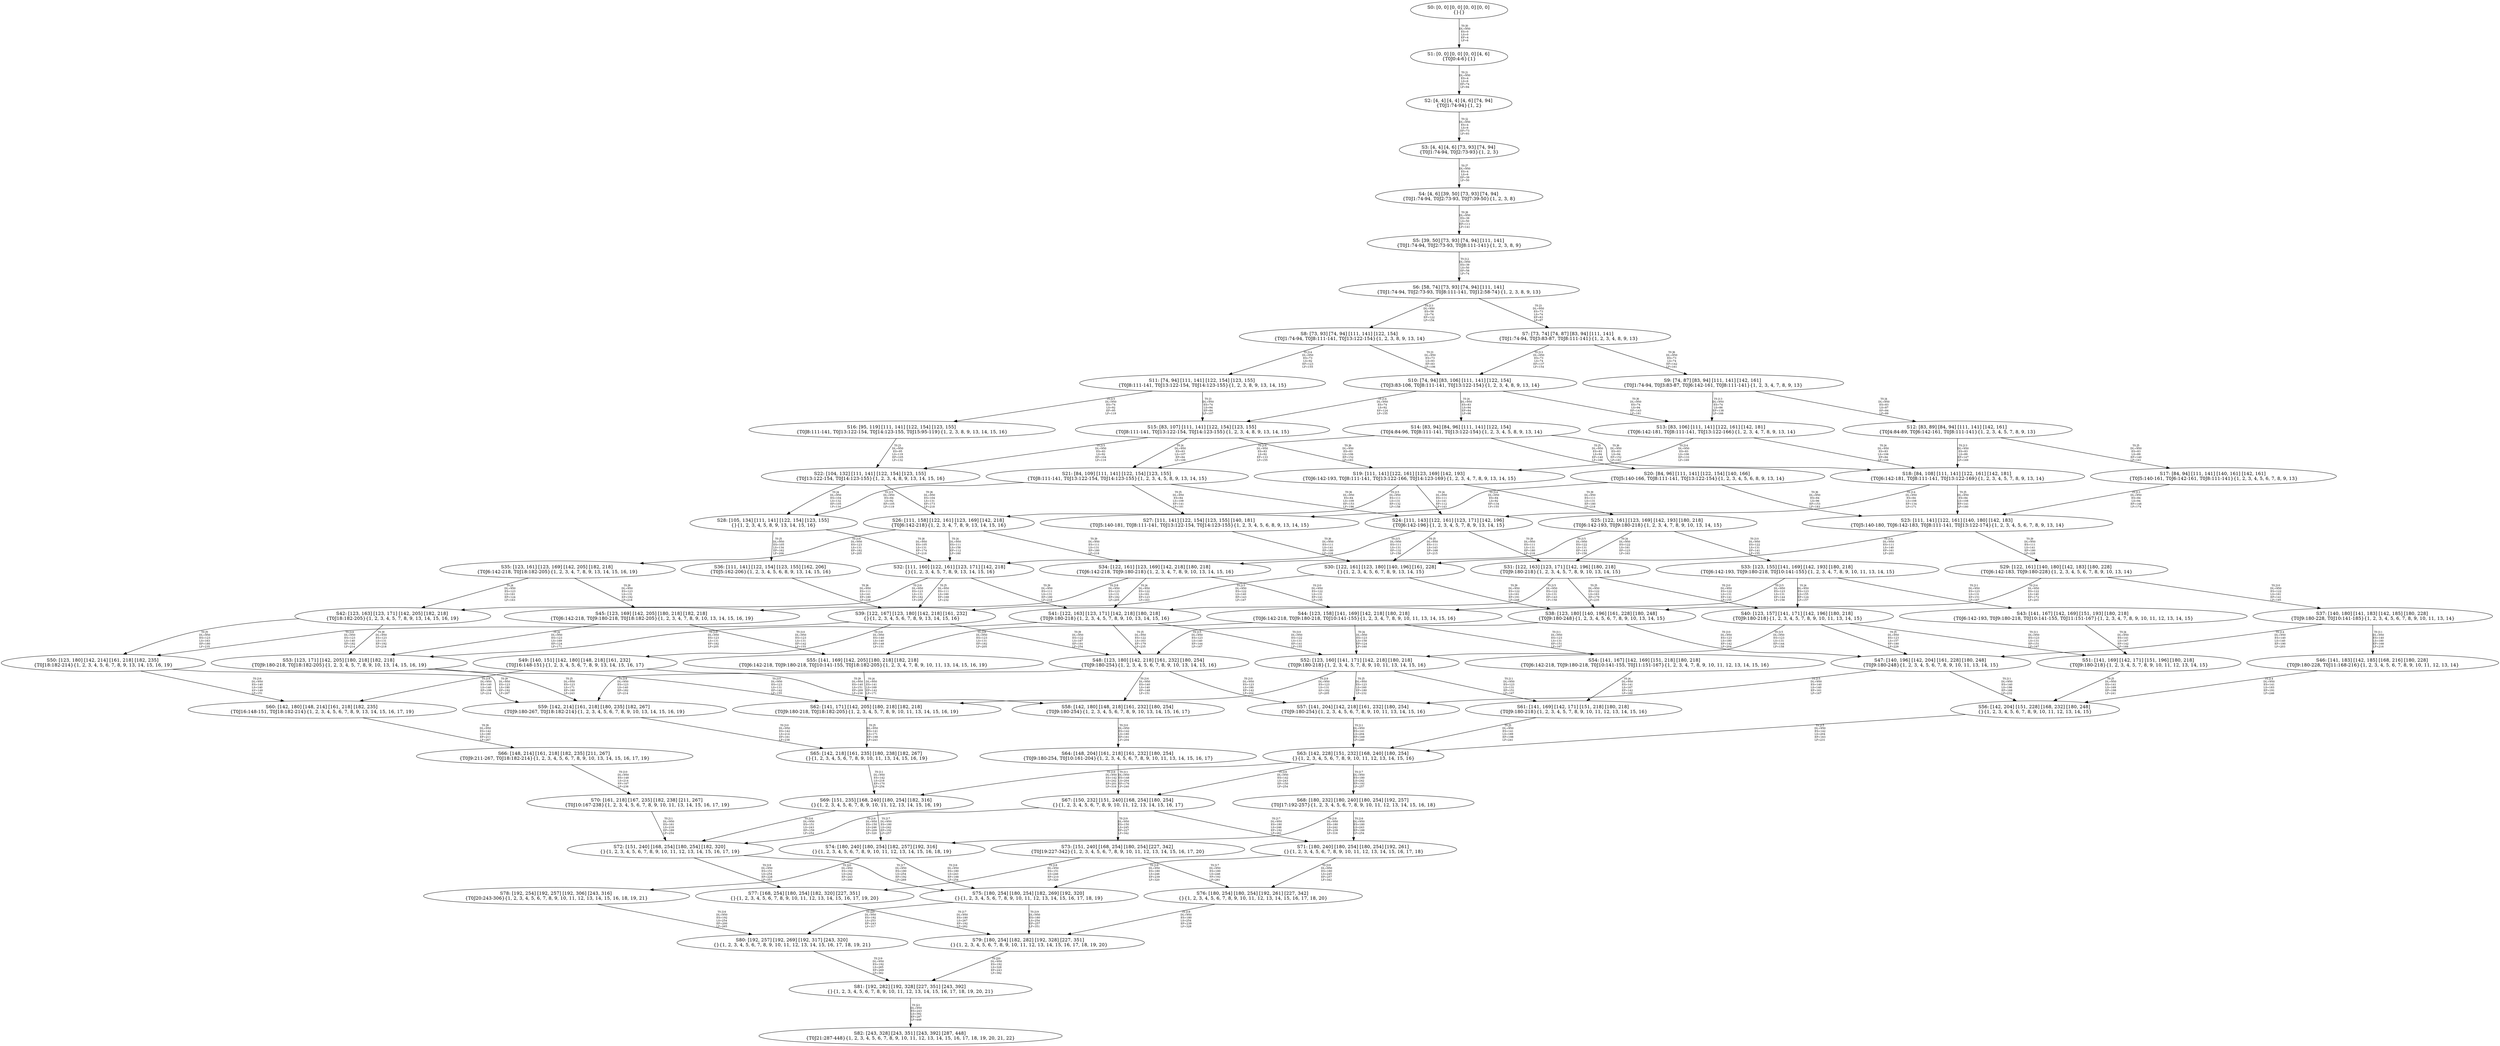 digraph {
	S0[label="S0: [0, 0] [0, 0] [0, 0] [0, 0] \n{}{}"];
	S1[label="S1: [0, 0] [0, 0] [0, 0] [4, 6] \n{T0J0:4-6}{1}"];
	S2[label="S2: [4, 4] [4, 4] [4, 6] [74, 94] \n{T0J1:74-94}{1, 2}"];
	S3[label="S3: [4, 4] [4, 6] [73, 93] [74, 94] \n{T0J1:74-94, T0J2:73-93}{1, 2, 3}"];
	S4[label="S4: [4, 6] [39, 50] [73, 93] [74, 94] \n{T0J1:74-94, T0J2:73-93, T0J7:39-50}{1, 2, 3, 8}"];
	S5[label="S5: [39, 50] [73, 93] [74, 94] [111, 141] \n{T0J1:74-94, T0J2:73-93, T0J8:111-141}{1, 2, 3, 8, 9}"];
	S6[label="S6: [58, 74] [73, 93] [74, 94] [111, 141] \n{T0J1:74-94, T0J2:73-93, T0J8:111-141, T0J12:58-74}{1, 2, 3, 8, 9, 13}"];
	S7[label="S7: [73, 74] [74, 87] [83, 94] [111, 141] \n{T0J1:74-94, T0J3:83-87, T0J8:111-141}{1, 2, 3, 4, 8, 9, 13}"];
	S8[label="S8: [73, 93] [74, 94] [111, 141] [122, 154] \n{T0J1:74-94, T0J8:111-141, T0J13:122-154}{1, 2, 3, 8, 9, 13, 14}"];
	S9[label="S9: [74, 87] [83, 94] [111, 141] [142, 161] \n{T0J1:74-94, T0J3:83-87, T0J6:142-161, T0J8:111-141}{1, 2, 3, 4, 7, 8, 9, 13}"];
	S10[label="S10: [74, 94] [83, 106] [111, 141] [122, 154] \n{T0J3:83-106, T0J8:111-141, T0J13:122-154}{1, 2, 3, 4, 8, 9, 13, 14}"];
	S11[label="S11: [74, 94] [111, 141] [122, 154] [123, 155] \n{T0J8:111-141, T0J13:122-154, T0J14:123-155}{1, 2, 3, 8, 9, 13, 14, 15}"];
	S12[label="S12: [83, 89] [84, 94] [111, 141] [142, 161] \n{T0J4:84-89, T0J6:142-161, T0J8:111-141}{1, 2, 3, 4, 5, 7, 8, 9, 13}"];
	S13[label="S13: [83, 106] [111, 141] [122, 161] [142, 181] \n{T0J6:142-181, T0J8:111-141, T0J13:122-166}{1, 2, 3, 4, 7, 8, 9, 13, 14}"];
	S14[label="S14: [83, 94] [84, 96] [111, 141] [122, 154] \n{T0J4:84-96, T0J8:111-141, T0J13:122-154}{1, 2, 3, 4, 5, 8, 9, 13, 14}"];
	S15[label="S15: [83, 107] [111, 141] [122, 154] [123, 155] \n{T0J8:111-141, T0J13:122-154, T0J14:123-155}{1, 2, 3, 4, 8, 9, 13, 14, 15}"];
	S16[label="S16: [95, 119] [111, 141] [122, 154] [123, 155] \n{T0J8:111-141, T0J13:122-154, T0J14:123-155, T0J15:95-119}{1, 2, 3, 8, 9, 13, 14, 15, 16}"];
	S17[label="S17: [84, 94] [111, 141] [140, 161] [142, 161] \n{T0J5:140-161, T0J6:142-161, T0J8:111-141}{1, 2, 3, 4, 5, 6, 7, 8, 9, 13}"];
	S18[label="S18: [84, 108] [111, 141] [122, 161] [142, 181] \n{T0J6:142-181, T0J8:111-141, T0J13:122-169}{1, 2, 3, 4, 5, 7, 8, 9, 13, 14}"];
	S19[label="S19: [111, 141] [122, 161] [123, 169] [142, 193] \n{T0J6:142-193, T0J8:111-141, T0J13:122-166, T0J14:123-169}{1, 2, 3, 4, 7, 8, 9, 13, 14, 15}"];
	S20[label="S20: [84, 96] [111, 141] [122, 154] [140, 166] \n{T0J5:140-166, T0J8:111-141, T0J13:122-154}{1, 2, 3, 4, 5, 6, 8, 9, 13, 14}"];
	S21[label="S21: [84, 109] [111, 141] [122, 154] [123, 155] \n{T0J8:111-141, T0J13:122-154, T0J14:123-155}{1, 2, 3, 4, 5, 8, 9, 13, 14, 15}"];
	S22[label="S22: [104, 132] [111, 141] [122, 154] [123, 155] \n{T0J13:122-154, T0J14:123-155}{1, 2, 3, 4, 8, 9, 13, 14, 15, 16}"];
	S23[label="S23: [111, 141] [122, 161] [140, 180] [142, 183] \n{T0J5:140-180, T0J6:142-183, T0J8:111-141, T0J13:122-174}{1, 2, 3, 4, 5, 6, 7, 8, 9, 13, 14}"];
	S24[label="S24: [111, 143] [122, 161] [123, 171] [142, 196] \n{T0J6:142-196}{1, 2, 3, 4, 5, 7, 8, 9, 13, 14, 15}"];
	S25[label="S25: [122, 161] [123, 169] [142, 193] [180, 218] \n{T0J6:142-193, T0J9:180-218}{1, 2, 3, 4, 7, 8, 9, 10, 13, 14, 15}"];
	S26[label="S26: [111, 158] [122, 161] [123, 169] [142, 218] \n{T0J6:142-218}{1, 2, 3, 4, 7, 8, 9, 13, 14, 15, 16}"];
	S27[label="S27: [111, 141] [122, 154] [123, 155] [140, 181] \n{T0J5:140-181, T0J8:111-141, T0J13:122-154, T0J14:123-155}{1, 2, 3, 4, 5, 6, 8, 9, 13, 14, 15}"];
	S28[label="S28: [105, 134] [111, 141] [122, 154] [123, 155] \n{}{1, 2, 3, 4, 5, 8, 9, 13, 14, 15, 16}"];
	S29[label="S29: [122, 161] [140, 180] [142, 183] [180, 228] \n{T0J6:142-183, T0J9:180-228}{1, 2, 3, 4, 5, 6, 7, 8, 9, 10, 13, 14}"];
	S30[label="S30: [122, 161] [123, 180] [140, 196] [161, 228] \n{}{1, 2, 3, 4, 5, 6, 7, 8, 9, 13, 14, 15}"];
	S31[label="S31: [122, 163] [123, 171] [142, 196] [180, 218] \n{T0J9:180-218}{1, 2, 3, 4, 5, 7, 8, 9, 10, 13, 14, 15}"];
	S32[label="S32: [111, 160] [122, 161] [123, 171] [142, 218] \n{}{1, 2, 3, 4, 5, 7, 8, 9, 13, 14, 15, 16}"];
	S33[label="S33: [123, 155] [141, 169] [142, 193] [180, 218] \n{T0J6:142-193, T0J9:180-218, T0J10:141-155}{1, 2, 3, 4, 7, 8, 9, 10, 11, 13, 14, 15}"];
	S34[label="S34: [122, 161] [123, 169] [142, 218] [180, 218] \n{T0J6:142-218, T0J9:180-218}{1, 2, 3, 4, 7, 8, 9, 10, 13, 14, 15, 16}"];
	S35[label="S35: [123, 161] [123, 169] [142, 205] [182, 218] \n{T0J6:142-218, T0J18:182-205}{1, 2, 3, 4, 7, 8, 9, 13, 14, 15, 16, 19}"];
	S36[label="S36: [111, 141] [122, 154] [123, 155] [162, 206] \n{T0J5:162-206}{1, 2, 3, 4, 5, 6, 8, 9, 13, 14, 15, 16}"];
	S37[label="S37: [140, 180] [141, 183] [142, 185] [180, 228] \n{T0J9:180-228, T0J10:141-185}{1, 2, 3, 4, 5, 6, 7, 8, 9, 10, 11, 13, 14}"];
	S38[label="S38: [123, 180] [140, 196] [161, 228] [180, 248] \n{T0J9:180-248}{1, 2, 3, 4, 5, 6, 7, 8, 9, 10, 13, 14, 15}"];
	S39[label="S39: [122, 167] [123, 180] [142, 218] [161, 232] \n{}{1, 2, 3, 4, 5, 6, 7, 8, 9, 13, 14, 15, 16}"];
	S40[label="S40: [123, 157] [141, 171] [142, 196] [180, 218] \n{T0J9:180-218}{1, 2, 3, 4, 5, 7, 8, 9, 10, 11, 13, 14, 15}"];
	S41[label="S41: [122, 163] [123, 171] [142, 218] [180, 218] \n{T0J9:180-218}{1, 2, 3, 4, 5, 7, 8, 9, 10, 13, 14, 15, 16}"];
	S42[label="S42: [123, 163] [123, 171] [142, 205] [182, 218] \n{T0J18:182-205}{1, 2, 3, 4, 5, 7, 8, 9, 13, 14, 15, 16, 19}"];
	S43[label="S43: [141, 167] [142, 169] [151, 193] [180, 218] \n{T0J6:142-193, T0J9:180-218, T0J10:141-155, T0J11:151-167}{1, 2, 3, 4, 7, 8, 9, 10, 11, 12, 13, 14, 15}"];
	S44[label="S44: [123, 158] [141, 169] [142, 218] [180, 218] \n{T0J6:142-218, T0J9:180-218, T0J10:141-155}{1, 2, 3, 4, 7, 8, 9, 10, 11, 13, 14, 15, 16}"];
	S45[label="S45: [123, 169] [142, 205] [180, 218] [182, 218] \n{T0J6:142-218, T0J9:180-218, T0J18:182-205}{1, 2, 3, 4, 7, 8, 9, 10, 13, 14, 15, 16, 19}"];
	S46[label="S46: [141, 183] [142, 185] [168, 216] [180, 228] \n{T0J9:180-228, T0J11:168-216}{1, 2, 3, 4, 5, 6, 7, 8, 9, 10, 11, 12, 13, 14}"];
	S47[label="S47: [140, 196] [142, 204] [161, 228] [180, 248] \n{T0J9:180-248}{1, 2, 3, 4, 5, 6, 7, 8, 9, 10, 11, 13, 14, 15}"];
	S48[label="S48: [123, 180] [142, 218] [161, 232] [180, 254] \n{T0J9:180-254}{1, 2, 3, 4, 5, 6, 7, 8, 9, 10, 13, 14, 15, 16}"];
	S49[label="S49: [140, 151] [142, 180] [148, 218] [161, 232] \n{T0J16:148-151}{1, 2, 3, 4, 5, 6, 7, 8, 9, 13, 14, 15, 16, 17}"];
	S50[label="S50: [123, 180] [142, 214] [161, 218] [182, 235] \n{T0J18:182-214}{1, 2, 3, 4, 5, 6, 7, 8, 9, 13, 14, 15, 16, 19}"];
	S51[label="S51: [141, 169] [142, 171] [151, 196] [180, 218] \n{T0J9:180-218}{1, 2, 3, 4, 5, 7, 8, 9, 10, 11, 12, 13, 14, 15}"];
	S52[label="S52: [123, 160] [141, 171] [142, 218] [180, 218] \n{T0J9:180-218}{1, 2, 3, 4, 5, 7, 8, 9, 10, 11, 13, 14, 15, 16}"];
	S53[label="S53: [123, 171] [142, 205] [180, 218] [182, 218] \n{T0J9:180-218, T0J18:182-205}{1, 2, 3, 4, 5, 7, 8, 9, 10, 13, 14, 15, 16, 19}"];
	S54[label="S54: [141, 167] [142, 169] [151, 218] [180, 218] \n{T0J6:142-218, T0J9:180-218, T0J10:141-155, T0J11:151-167}{1, 2, 3, 4, 7, 8, 9, 10, 11, 12, 13, 14, 15, 16}"];
	S55[label="S55: [141, 169] [142, 205] [180, 218] [182, 218] \n{T0J6:142-218, T0J9:180-218, T0J10:141-155, T0J18:182-205}{1, 2, 3, 4, 7, 8, 9, 10, 11, 13, 14, 15, 16, 19}"];
	S56[label="S56: [142, 204] [151, 228] [168, 232] [180, 248] \n{}{1, 2, 3, 4, 5, 6, 7, 8, 9, 10, 11, 12, 13, 14, 15}"];
	S57[label="S57: [141, 204] [142, 218] [161, 232] [180, 254] \n{T0J9:180-254}{1, 2, 3, 4, 5, 6, 7, 8, 9, 10, 11, 13, 14, 15, 16}"];
	S58[label="S58: [142, 180] [148, 218] [161, 232] [180, 254] \n{T0J9:180-254}{1, 2, 3, 4, 5, 6, 7, 8, 9, 10, 13, 14, 15, 16, 17}"];
	S59[label="S59: [142, 214] [161, 218] [180, 235] [182, 267] \n{T0J9:180-267, T0J18:182-214}{1, 2, 3, 4, 5, 6, 7, 8, 9, 10, 13, 14, 15, 16, 19}"];
	S60[label="S60: [142, 180] [148, 214] [161, 218] [182, 235] \n{T0J16:148-151, T0J18:182-214}{1, 2, 3, 4, 5, 6, 7, 8, 9, 13, 14, 15, 16, 17, 19}"];
	S61[label="S61: [141, 169] [142, 171] [151, 218] [180, 218] \n{T0J9:180-218}{1, 2, 3, 4, 5, 7, 8, 9, 10, 11, 12, 13, 14, 15, 16}"];
	S62[label="S62: [141, 171] [142, 205] [180, 218] [182, 218] \n{T0J9:180-218, T0J18:182-205}{1, 2, 3, 4, 5, 7, 8, 9, 10, 11, 13, 14, 15, 16, 19}"];
	S63[label="S63: [142, 228] [151, 232] [168, 240] [180, 254] \n{}{1, 2, 3, 4, 5, 6, 7, 8, 9, 10, 11, 12, 13, 14, 15, 16}"];
	S64[label="S64: [148, 204] [161, 218] [161, 232] [180, 254] \n{T0J9:180-254, T0J10:161-204}{1, 2, 3, 4, 5, 6, 7, 8, 9, 10, 11, 13, 14, 15, 16, 17}"];
	S65[label="S65: [142, 218] [161, 235] [180, 238] [182, 267] \n{}{1, 2, 3, 4, 5, 6, 7, 8, 9, 10, 11, 13, 14, 15, 16, 19}"];
	S66[label="S66: [148, 214] [161, 218] [182, 235] [211, 267] \n{T0J9:211-267, T0J18:182-214}{1, 2, 3, 4, 5, 6, 7, 8, 9, 10, 13, 14, 15, 16, 17, 19}"];
	S67[label="S67: [150, 232] [151, 240] [168, 254] [180, 254] \n{}{1, 2, 3, 4, 5, 6, 7, 8, 9, 10, 11, 12, 13, 14, 15, 16, 17}"];
	S68[label="S68: [180, 232] [180, 240] [180, 254] [192, 257] \n{T0J17:192-257}{1, 2, 3, 4, 5, 6, 7, 8, 9, 10, 11, 12, 13, 14, 15, 16, 18}"];
	S69[label="S69: [151, 235] [168, 240] [180, 254] [182, 316] \n{}{1, 2, 3, 4, 5, 6, 7, 8, 9, 10, 11, 12, 13, 14, 15, 16, 19}"];
	S70[label="S70: [161, 218] [167, 235] [182, 238] [211, 267] \n{T0J10:167-238}{1, 2, 3, 4, 5, 6, 7, 8, 9, 10, 11, 13, 14, 15, 16, 17, 19}"];
	S71[label="S71: [180, 240] [180, 254] [180, 254] [192, 261] \n{}{1, 2, 3, 4, 5, 6, 7, 8, 9, 10, 11, 12, 13, 14, 15, 16, 17, 18}"];
	S72[label="S72: [151, 240] [168, 254] [180, 254] [182, 320] \n{}{1, 2, 3, 4, 5, 6, 7, 8, 9, 10, 11, 12, 13, 14, 15, 16, 17, 19}"];
	S73[label="S73: [151, 240] [168, 254] [180, 254] [227, 342] \n{T0J19:227-342}{1, 2, 3, 4, 5, 6, 7, 8, 9, 10, 11, 12, 13, 14, 15, 16, 17, 20}"];
	S74[label="S74: [180, 240] [180, 254] [182, 257] [192, 316] \n{}{1, 2, 3, 4, 5, 6, 7, 8, 9, 10, 11, 12, 13, 14, 15, 16, 18, 19}"];
	S75[label="S75: [180, 254] [180, 254] [182, 269] [192, 320] \n{}{1, 2, 3, 4, 5, 6, 7, 8, 9, 10, 11, 12, 13, 14, 15, 16, 17, 18, 19}"];
	S76[label="S76: [180, 254] [180, 254] [192, 261] [227, 342] \n{}{1, 2, 3, 4, 5, 6, 7, 8, 9, 10, 11, 12, 13, 14, 15, 16, 17, 18, 20}"];
	S77[label="S77: [168, 254] [180, 254] [182, 320] [227, 351] \n{}{1, 2, 3, 4, 5, 6, 7, 8, 9, 10, 11, 12, 13, 14, 15, 16, 17, 19, 20}"];
	S78[label="S78: [192, 254] [192, 257] [192, 306] [243, 316] \n{T0J20:243-306}{1, 2, 3, 4, 5, 6, 7, 8, 9, 10, 11, 12, 13, 14, 15, 16, 18, 19, 21}"];
	S79[label="S79: [180, 254] [182, 282] [192, 328] [227, 351] \n{}{1, 2, 3, 4, 5, 6, 7, 8, 9, 10, 11, 12, 13, 14, 15, 16, 17, 18, 19, 20}"];
	S80[label="S80: [192, 257] [192, 269] [192, 317] [243, 320] \n{}{1, 2, 3, 4, 5, 6, 7, 8, 9, 10, 11, 12, 13, 14, 15, 16, 17, 18, 19, 21}"];
	S81[label="S81: [192, 282] [192, 328] [227, 351] [243, 392] \n{}{1, 2, 3, 4, 5, 6, 7, 8, 9, 10, 11, 12, 13, 14, 15, 16, 17, 18, 19, 20, 21}"];
	S82[label="S82: [243, 328] [243, 351] [243, 392] [287, 448] \n{T0J21:287-448}{1, 2, 3, 4, 5, 6, 7, 8, 9, 10, 11, 12, 13, 14, 15, 16, 17, 18, 19, 20, 21, 22}"];
	S0 -> S1[label="T0 J0\nDL=950\nES=0\nLS=0\nEF=4\nLF=6",fontsize=8];
	S1 -> S2[label="T0 J1\nDL=950\nES=4\nLS=6\nEF=74\nLF=94",fontsize=8];
	S2 -> S3[label="T0 J2\nDL=950\nES=4\nLS=6\nEF=73\nLF=93",fontsize=8];
	S3 -> S4[label="T0 J7\nDL=950\nES=4\nLS=6\nEF=39\nLF=50",fontsize=8];
	S4 -> S5[label="T0 J8\nDL=950\nES=39\nLS=50\nEF=111\nLF=141",fontsize=8];
	S5 -> S6[label="T0 J12\nDL=950\nES=39\nLS=50\nEF=58\nLF=74",fontsize=8];
	S6 -> S7[label="T0 J3\nDL=950\nES=73\nLS=74\nEF=83\nLF=87",fontsize=8];
	S6 -> S8[label="T0 J13\nDL=950\nES=58\nLS=74\nEF=122\nLF=154",fontsize=8];
	S7 -> S9[label="T0 J6\nDL=950\nES=73\nLS=74\nEF=142\nLF=161",fontsize=8];
	S7 -> S10[label="T0 J13\nDL=950\nES=73\nLS=74\nEF=137\nLF=154",fontsize=8];
	S8 -> S10[label="T0 J3\nDL=950\nES=73\nLS=93\nEF=83\nLF=106",fontsize=8];
	S8 -> S11[label="T0 J14\nDL=950\nES=73\nLS=92\nEF=123\nLF=155",fontsize=8];
	S9 -> S12[label="T0 J4\nDL=950\nES=83\nLS=87\nEF=84\nLF=89",fontsize=8];
	S9 -> S13[label="T0 J13\nDL=950\nES=74\nLS=86\nEF=138\nLF=166",fontsize=8];
	S10 -> S14[label="T0 J4\nDL=950\nES=83\nLS=94\nEF=84\nLF=96",fontsize=8];
	S10 -> S13[label="T0 J6\nDL=950\nES=74\nLS=94\nEF=143\nLF=181",fontsize=8];
	S10 -> S15[label="T0 J14\nDL=950\nES=74\nLS=92\nEF=124\nLF=155",fontsize=8];
	S11 -> S15[label="T0 J3\nDL=950\nES=74\nLS=94\nEF=84\nLF=107",fontsize=8];
	S11 -> S16[label="T0 J15\nDL=950\nES=74\nLS=92\nEF=95\nLF=119",fontsize=8];
	S12 -> S17[label="T0 J5\nDL=950\nES=83\nLS=89\nEF=140\nLF=161",fontsize=8];
	S12 -> S18[label="T0 J13\nDL=950\nES=83\nLS=89\nEF=147\nLF=169",fontsize=8];
	S13 -> S18[label="T0 J4\nDL=950\nES=83\nLS=106\nEF=84\nLF=108",fontsize=8];
	S13 -> S19[label="T0 J14\nDL=950\nES=83\nLS=106\nEF=133\nLF=169",fontsize=8];
	S14 -> S20[label="T0 J5\nDL=950\nES=83\nLS=94\nEF=140\nLF=166",fontsize=8];
	S14 -> S18[label="T0 J6\nDL=950\nES=83\nLS=94\nEF=152\nLF=181",fontsize=8];
	S14 -> S21[label="T0 J14\nDL=950\nES=83\nLS=92\nEF=133\nLF=155",fontsize=8];
	S15 -> S21[label="T0 J4\nDL=950\nES=83\nLS=107\nEF=84\nLF=109",fontsize=8];
	S15 -> S19[label="T0 J6\nDL=950\nES=83\nLS=106\nEF=152\nLF=193",fontsize=8];
	S15 -> S22[label="T0 J15\nDL=950\nES=83\nLS=92\nEF=104\nLF=119",fontsize=8];
	S16 -> S22[label="T0 J3\nDL=950\nES=95\nLS=119\nEF=105\nLF=132",fontsize=8];
	S17 -> S23[label="T0 J13\nDL=950\nES=84\nLS=94\nEF=148\nLF=174",fontsize=8];
	S18 -> S23[label="T0 J5\nDL=950\nES=84\nLS=108\nEF=141\nLF=180",fontsize=8];
	S18 -> S24[label="T0 J14\nDL=950\nES=84\nLS=108\nEF=134\nLF=171",fontsize=8];
	S19 -> S24[label="T0 J4\nDL=950\nES=111\nLS=141\nEF=112\nLF=143",fontsize=8];
	S19 -> S25[label="T0 J9\nDL=950\nES=111\nLS=131\nEF=180\nLF=218",fontsize=8];
	S19 -> S26[label="T0 J15\nDL=950\nES=111\nLS=131\nEF=132\nLF=158",fontsize=8];
	S20 -> S23[label="T0 J6\nDL=950\nES=84\nLS=96\nEF=153\nLF=183",fontsize=8];
	S20 -> S27[label="T0 J14\nDL=950\nES=84\nLS=92\nEF=134\nLF=155",fontsize=8];
	S21 -> S27[label="T0 J5\nDL=950\nES=84\nLS=109\nEF=141\nLF=181",fontsize=8];
	S21 -> S24[label="T0 J6\nDL=950\nES=84\nLS=109\nEF=153\nLF=196",fontsize=8];
	S21 -> S28[label="T0 J15\nDL=950\nES=84\nLS=92\nEF=105\nLF=119",fontsize=8];
	S22 -> S28[label="T0 J4\nDL=950\nES=104\nLS=132\nEF=105\nLF=134",fontsize=8];
	S22 -> S26[label="T0 J6\nDL=950\nES=104\nLS=131\nEF=173\nLF=218",fontsize=8];
	S23 -> S29[label="T0 J9\nDL=950\nES=111\nLS=141\nEF=180\nLF=228",fontsize=8];
	S23 -> S30[label="T0 J14\nDL=950\nES=111\nLS=140\nEF=161\nLF=203",fontsize=8];
	S24 -> S30[label="T0 J5\nDL=950\nES=111\nLS=143\nEF=168\nLF=215",fontsize=8];
	S24 -> S31[label="T0 J9\nDL=950\nES=111\nLS=131\nEF=180\nLF=218",fontsize=8];
	S24 -> S32[label="T0 J15\nDL=950\nES=111\nLS=131\nEF=132\nLF=158",fontsize=8];
	S25 -> S31[label="T0 J4\nDL=950\nES=122\nLS=161\nEF=123\nLF=163",fontsize=8];
	S25 -> S33[label="T0 J10\nDL=950\nES=122\nLS=131\nEF=141\nLF=155",fontsize=8];
	S25 -> S34[label="T0 J15\nDL=950\nES=122\nLS=131\nEF=143\nLF=158",fontsize=8];
	S26 -> S32[label="T0 J4\nDL=950\nES=111\nLS=158\nEF=112\nLF=160",fontsize=8];
	S26 -> S34[label="T0 J9\nDL=950\nES=111\nLS=131\nEF=180\nLF=218",fontsize=8];
	S26 -> S35[label="T0 J18\nDL=950\nES=123\nLS=131\nEF=182\nLF=205",fontsize=8];
	S27 -> S30[label="T0 J6\nDL=950\nES=111\nLS=141\nEF=180\nLF=228",fontsize=8];
	S28 -> S36[label="T0 J5\nDL=950\nES=105\nLS=134\nEF=162\nLF=206",fontsize=8];
	S28 -> S32[label="T0 J6\nDL=950\nES=105\nLS=131\nEF=174\nLF=218",fontsize=8];
	S29 -> S37[label="T0 J10\nDL=950\nES=122\nLS=161\nEF=141\nLF=185",fontsize=8];
	S29 -> S38[label="T0 J14\nDL=950\nES=122\nLS=140\nEF=172\nLF=203",fontsize=8];
	S30 -> S38[label="T0 J9\nDL=950\nES=122\nLS=161\nEF=191\nLF=248",fontsize=8];
	S30 -> S39[label="T0 J15\nDL=950\nES=122\nLS=140\nEF=143\nLF=167",fontsize=8];
	S31 -> S38[label="T0 J5\nDL=950\nES=122\nLS=163\nEF=179\nLF=235",fontsize=8];
	S31 -> S40[label="T0 J10\nDL=950\nES=122\nLS=131\nEF=141\nLF=155",fontsize=8];
	S31 -> S41[label="T0 J15\nDL=950\nES=122\nLS=131\nEF=143\nLF=158",fontsize=8];
	S32 -> S39[label="T0 J5\nDL=950\nES=111\nLS=160\nEF=168\nLF=232",fontsize=8];
	S32 -> S41[label="T0 J9\nDL=950\nES=111\nLS=131\nEF=180\nLF=218",fontsize=8];
	S32 -> S42[label="T0 J18\nDL=950\nES=123\nLS=131\nEF=182\nLF=205",fontsize=8];
	S33 -> S40[label="T0 J4\nDL=950\nES=123\nLS=155\nEF=124\nLF=157",fontsize=8];
	S33 -> S43[label="T0 J11\nDL=950\nES=123\nLS=131\nEF=151\nLF=167",fontsize=8];
	S33 -> S44[label="T0 J15\nDL=950\nES=123\nLS=131\nEF=144\nLF=158",fontsize=8];
	S34 -> S41[label="T0 J4\nDL=950\nES=122\nLS=161\nEF=123\nLF=163",fontsize=8];
	S34 -> S44[label="T0 J10\nDL=950\nES=122\nLS=131\nEF=141\nLF=155",fontsize=8];
	S34 -> S45[label="T0 J18\nDL=950\nES=123\nLS=131\nEF=182\nLF=205",fontsize=8];
	S35 -> S42[label="T0 J4\nDL=950\nES=123\nLS=161\nEF=124\nLF=163",fontsize=8];
	S35 -> S45[label="T0 J9\nDL=950\nES=123\nLS=131\nEF=192\nLF=218",fontsize=8];
	S36 -> S39[label="T0 J6\nDL=950\nES=111\nLS=141\nEF=180\nLF=228",fontsize=8];
	S37 -> S46[label="T0 J11\nDL=950\nES=140\nLS=180\nEF=168\nLF=216",fontsize=8];
	S37 -> S47[label="T0 J14\nDL=950\nES=140\nLS=140\nEF=190\nLF=203",fontsize=8];
	S38 -> S47[label="T0 J10\nDL=950\nES=123\nLS=180\nEF=142\nLF=204",fontsize=8];
	S38 -> S48[label="T0 J15\nDL=950\nES=123\nLS=140\nEF=144\nLF=167",fontsize=8];
	S39 -> S48[label="T0 J9\nDL=950\nES=122\nLS=167\nEF=191\nLF=254",fontsize=8];
	S39 -> S49[label="T0 J16\nDL=950\nES=140\nLS=140\nEF=148\nLF=151",fontsize=8];
	S39 -> S50[label="T0 J18\nDL=950\nES=123\nLS=140\nEF=182\nLF=214",fontsize=8];
	S40 -> S47[label="T0 J5\nDL=950\nES=123\nLS=157\nEF=180\nLF=229",fontsize=8];
	S40 -> S51[label="T0 J11\nDL=950\nES=123\nLS=131\nEF=151\nLF=167",fontsize=8];
	S40 -> S52[label="T0 J15\nDL=950\nES=123\nLS=131\nEF=144\nLF=158",fontsize=8];
	S41 -> S48[label="T0 J5\nDL=950\nES=122\nLS=163\nEF=179\nLF=235",fontsize=8];
	S41 -> S52[label="T0 J10\nDL=950\nES=122\nLS=131\nEF=141\nLF=155",fontsize=8];
	S41 -> S53[label="T0 J18\nDL=950\nES=123\nLS=131\nEF=182\nLF=205",fontsize=8];
	S42 -> S50[label="T0 J5\nDL=950\nES=123\nLS=163\nEF=180\nLF=235",fontsize=8];
	S42 -> S53[label="T0 J9\nDL=950\nES=123\nLS=131\nEF=192\nLF=218",fontsize=8];
	S43 -> S51[label="T0 J4\nDL=950\nES=141\nLS=167\nEF=142\nLF=169",fontsize=8];
	S44 -> S52[label="T0 J4\nDL=950\nES=123\nLS=158\nEF=124\nLF=160",fontsize=8];
	S44 -> S54[label="T0 J11\nDL=950\nES=123\nLS=131\nEF=151\nLF=167",fontsize=8];
	S44 -> S55[label="T0 J18\nDL=950\nES=123\nLS=131\nEF=182\nLF=205",fontsize=8];
	S45 -> S53[label="T0 J4\nDL=950\nES=123\nLS=169\nEF=124\nLF=171",fontsize=8];
	S45 -> S55[label="T0 J10\nDL=950\nES=123\nLS=131\nEF=142\nLF=155",fontsize=8];
	S46 -> S56[label="T0 J14\nDL=950\nES=141\nLS=183\nEF=191\nLF=246",fontsize=8];
	S47 -> S56[label="T0 J11\nDL=950\nES=140\nLS=196\nEF=168\nLF=232",fontsize=8];
	S47 -> S57[label="T0 J15\nDL=950\nES=140\nLS=140\nEF=161\nLF=167",fontsize=8];
	S48 -> S57[label="T0 J10\nDL=950\nES=123\nLS=180\nEF=142\nLF=204",fontsize=8];
	S48 -> S58[label="T0 J16\nDL=950\nES=140\nLS=140\nEF=148\nLF=151",fontsize=8];
	S48 -> S59[label="T0 J18\nDL=950\nES=123\nLS=140\nEF=182\nLF=214",fontsize=8];
	S49 -> S58[label="T0 J9\nDL=950\nES=140\nLS=151\nEF=209\nLF=238",fontsize=8];
	S49 -> S60[label="T0 J18\nDL=950\nES=140\nLS=140\nEF=199\nLF=214",fontsize=8];
	S50 -> S59[label="T0 J9\nDL=950\nES=123\nLS=180\nEF=192\nLF=267",fontsize=8];
	S50 -> S60[label="T0 J16\nDL=950\nES=140\nLS=140\nEF=148\nLF=151",fontsize=8];
	S51 -> S56[label="T0 J5\nDL=950\nES=141\nLS=169\nEF=198\nLF=241",fontsize=8];
	S52 -> S57[label="T0 J5\nDL=950\nES=123\nLS=160\nEF=180\nLF=232",fontsize=8];
	S52 -> S61[label="T0 J11\nDL=950\nES=123\nLS=131\nEF=151\nLF=167",fontsize=8];
	S52 -> S62[label="T0 J18\nDL=950\nES=123\nLS=131\nEF=182\nLF=205",fontsize=8];
	S53 -> S59[label="T0 J5\nDL=950\nES=123\nLS=171\nEF=180\nLF=243",fontsize=8];
	S53 -> S62[label="T0 J10\nDL=950\nES=123\nLS=131\nEF=142\nLF=155",fontsize=8];
	S54 -> S61[label="T0 J4\nDL=950\nES=141\nLS=167\nEF=142\nLF=169",fontsize=8];
	S55 -> S62[label="T0 J4\nDL=950\nES=141\nLS=169\nEF=142\nLF=171",fontsize=8];
	S56 -> S63[label="T0 J15\nDL=950\nES=142\nLS=204\nEF=163\nLF=231",fontsize=8];
	S57 -> S63[label="T0 J11\nDL=950\nES=141\nLS=204\nEF=169\nLF=240",fontsize=8];
	S58 -> S64[label="T0 J10\nDL=950\nES=142\nLS=180\nEF=161\nLF=204",fontsize=8];
	S59 -> S65[label="T0 J10\nDL=950\nES=142\nLS=214\nEF=161\nLF=238",fontsize=8];
	S60 -> S66[label="T0 J9\nDL=950\nES=142\nLS=180\nEF=211\nLF=267",fontsize=8];
	S61 -> S63[label="T0 J5\nDL=950\nES=141\nLS=169\nEF=198\nLF=241",fontsize=8];
	S62 -> S65[label="T0 J5\nDL=950\nES=141\nLS=171\nEF=198\nLF=243",fontsize=8];
	S63 -> S67[label="T0 J16\nDL=950\nES=142\nLS=243\nEF=150\nLF=254",fontsize=8];
	S63 -> S68[label="T0 J17\nDL=950\nES=180\nLS=242\nEF=192\nLF=257",fontsize=8];
	S63 -> S69[label="T0 J18\nDL=950\nES=142\nLS=242\nEF=201\nLF=316",fontsize=8];
	S64 -> S67[label="T0 J11\nDL=950\nES=148\nLS=204\nEF=176\nLF=240",fontsize=8];
	S65 -> S69[label="T0 J11\nDL=950\nES=142\nLS=218\nEF=170\nLF=254",fontsize=8];
	S66 -> S70[label="T0 J10\nDL=950\nES=148\nLS=214\nEF=167\nLF=238",fontsize=8];
	S67 -> S71[label="T0 J17\nDL=950\nES=180\nLS=246\nEF=192\nLF=261",fontsize=8];
	S67 -> S72[label="T0 J18\nDL=950\nES=150\nLS=246\nEF=209\nLF=320",fontsize=8];
	S67 -> S73[label="T0 J19\nDL=950\nES=150\nLS=245\nEF=227\nLF=342",fontsize=8];
	S68 -> S71[label="T0 J16\nDL=950\nES=180\nLS=243\nEF=188\nLF=254",fontsize=8];
	S68 -> S74[label="T0 J18\nDL=950\nES=180\nLS=242\nEF=239\nLF=316",fontsize=8];
	S69 -> S72[label="T0 J16\nDL=950\nES=151\nLS=243\nEF=159\nLF=254",fontsize=8];
	S69 -> S74[label="T0 J17\nDL=950\nES=180\nLS=242\nEF=192\nLF=257",fontsize=8];
	S70 -> S72[label="T0 J11\nDL=950\nES=161\nLS=218\nEF=189\nLF=254",fontsize=8];
	S71 -> S75[label="T0 J18\nDL=950\nES=180\nLS=246\nEF=239\nLF=320",fontsize=8];
	S71 -> S76[label="T0 J19\nDL=950\nES=180\nLS=245\nEF=257\nLF=342",fontsize=8];
	S72 -> S75[label="T0 J17\nDL=950\nES=180\nLS=254\nEF=192\nLF=269",fontsize=8];
	S72 -> S77[label="T0 J19\nDL=950\nES=151\nLS=254\nEF=228\nLF=351",fontsize=8];
	S73 -> S76[label="T0 J17\nDL=950\nES=180\nLS=246\nEF=192\nLF=261",fontsize=8];
	S73 -> S77[label="T0 J18\nDL=950\nES=151\nLS=246\nEF=210\nLF=320",fontsize=8];
	S74 -> S75[label="T0 J16\nDL=950\nES=180\nLS=243\nEF=188\nLF=254",fontsize=8];
	S74 -> S78[label="T0 J20\nDL=950\nES=192\nLS=242\nEF=243\nLF=306",fontsize=8];
	S75 -> S79[label="T0 J19\nDL=950\nES=180\nLS=254\nEF=257\nLF=351",fontsize=8];
	S75 -> S80[label="T0 J20\nDL=950\nES=192\nLS=253\nEF=243\nLF=317",fontsize=8];
	S76 -> S79[label="T0 J18\nDL=950\nES=180\nLS=254\nEF=239\nLF=328",fontsize=8];
	S77 -> S79[label="T0 J17\nDL=950\nES=180\nLS=267\nEF=192\nLF=282",fontsize=8];
	S78 -> S80[label="T0 J16\nDL=950\nES=192\nLS=254\nEF=200\nLF=265",fontsize=8];
	S79 -> S81[label="T0 J20\nDL=950\nES=192\nLS=328\nEF=243\nLF=392",fontsize=8];
	S80 -> S81[label="T0 J19\nDL=950\nES=192\nLS=265\nEF=269\nLF=362",fontsize=8];
	S81 -> S82[label="T0 J21\nDL=950\nES=243\nLS=392\nEF=287\nLF=448",fontsize=8];
}
